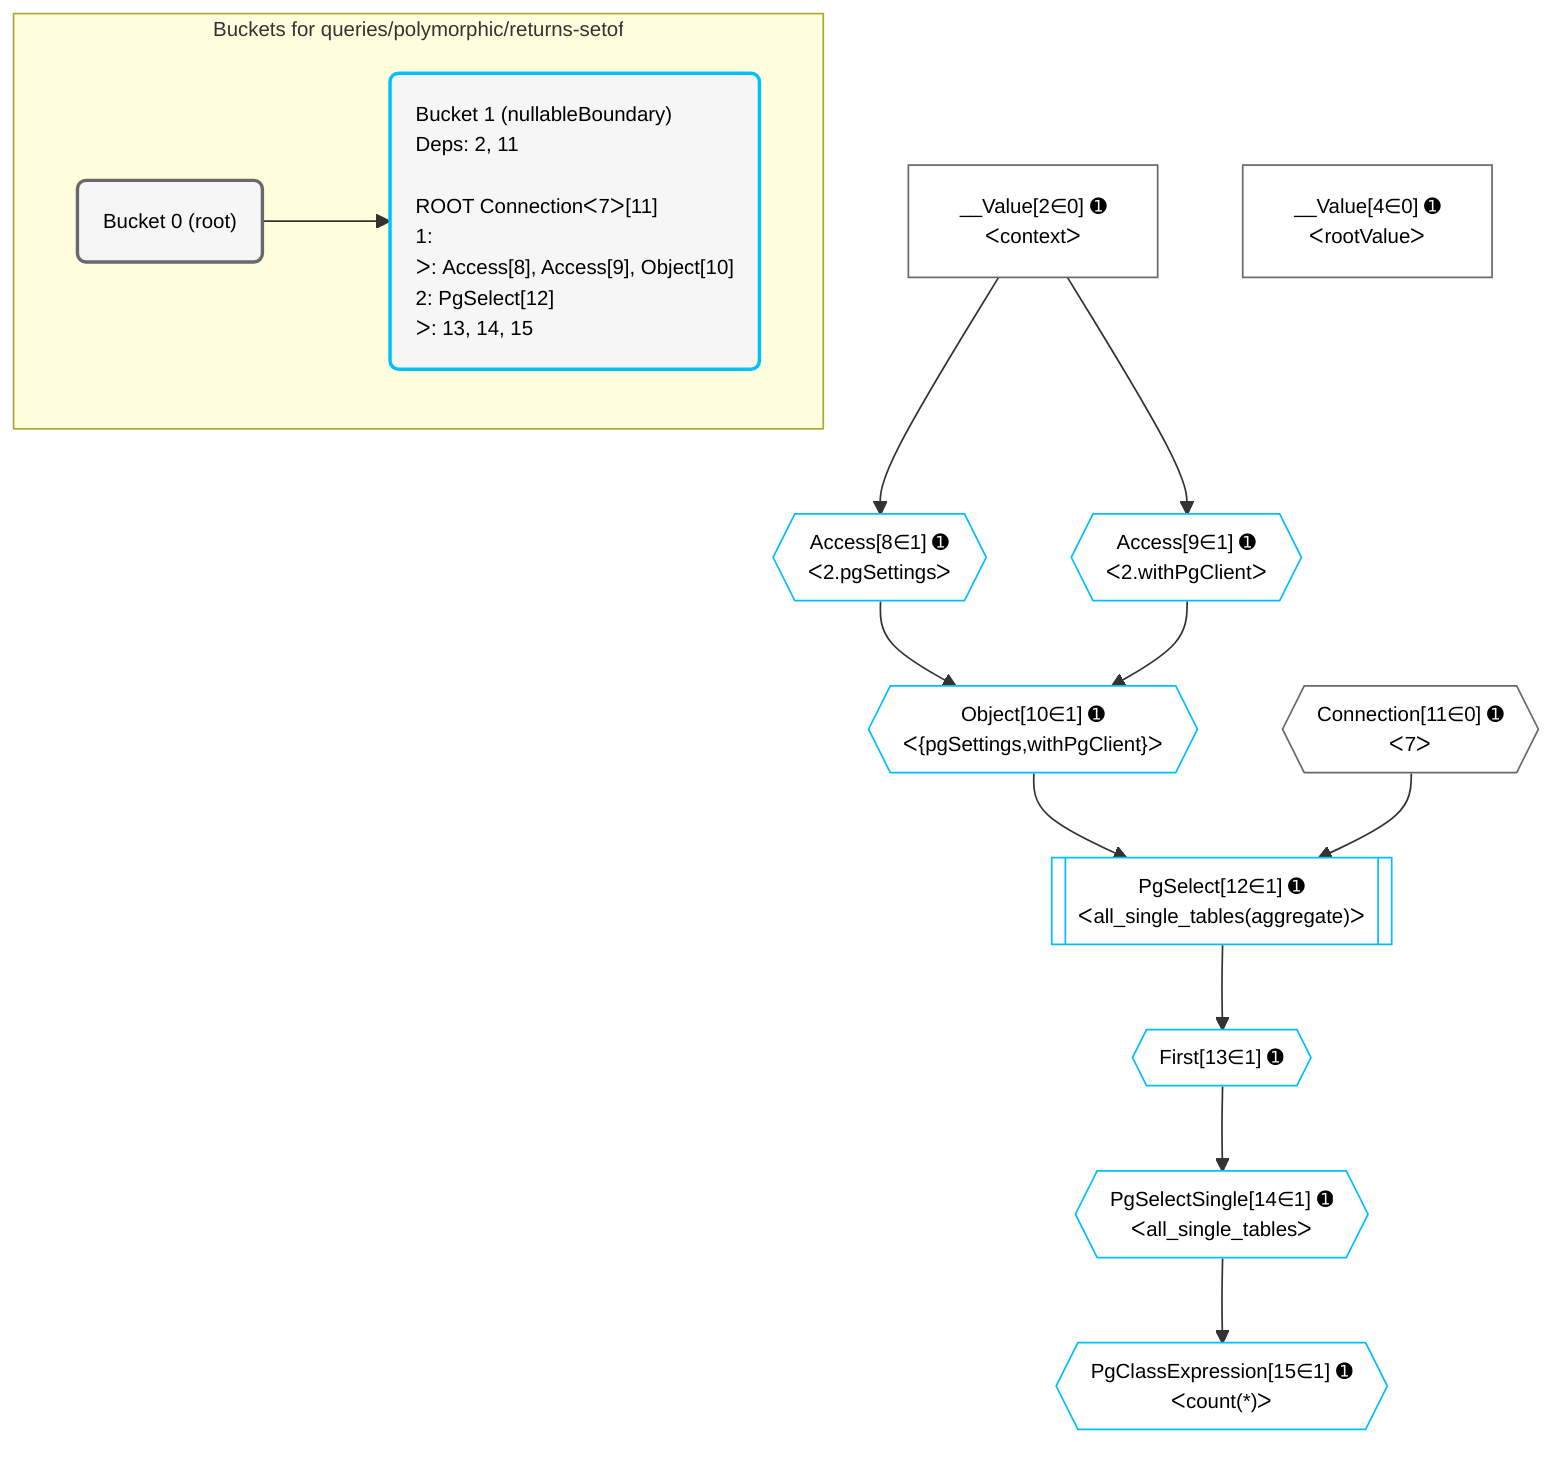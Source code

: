 %%{init: {'themeVariables': { 'fontSize': '12px'}}}%%
graph TD
    classDef path fill:#eee,stroke:#000,color:#000
    classDef plan fill:#fff,stroke-width:1px,color:#000
    classDef itemplan fill:#fff,stroke-width:2px,color:#000
    classDef unbatchedplan fill:#dff,stroke-width:1px,color:#000
    classDef sideeffectplan fill:#fcc,stroke-width:2px,color:#000
    classDef bucket fill:#f6f6f6,color:#000,stroke-width:2px,text-align:left


    %% plan dependencies
    __Value2["__Value[2∈0] ➊<br />ᐸcontextᐳ"]:::plan
    __Value4["__Value[4∈0] ➊<br />ᐸrootValueᐳ"]:::plan
    Connection11{{"Connection[11∈0] ➊<br />ᐸ7ᐳ"}}:::plan
    Object10{{"Object[10∈1] ➊<br />ᐸ{pgSettings,withPgClient}ᐳ"}}:::plan
    Access8{{"Access[8∈1] ➊<br />ᐸ2.pgSettingsᐳ"}}:::plan
    Access9{{"Access[9∈1] ➊<br />ᐸ2.withPgClientᐳ"}}:::plan
    Access8 & Access9 --> Object10
    PgSelect12[["PgSelect[12∈1] ➊<br />ᐸall_single_tables(aggregate)ᐳ"]]:::plan
    Object10 & Connection11 --> PgSelect12
    __Value2 --> Access8
    __Value2 --> Access9
    First13{{"First[13∈1] ➊"}}:::plan
    PgSelect12 --> First13
    PgSelectSingle14{{"PgSelectSingle[14∈1] ➊<br />ᐸall_single_tablesᐳ"}}:::plan
    First13 --> PgSelectSingle14
    PgClassExpression15{{"PgClassExpression[15∈1] ➊<br />ᐸcount(*)ᐳ"}}:::plan
    PgSelectSingle14 --> PgClassExpression15

    %% define steps

    subgraph "Buckets for queries/polymorphic/returns-setof"
    Bucket0("Bucket 0 (root)"):::bucket
    classDef bucket0 stroke:#696969
    class Bucket0,__Value2,__Value4,Connection11 bucket0
    Bucket1("Bucket 1 (nullableBoundary)<br />Deps: 2, 11<br /><br />ROOT Connectionᐸ7ᐳ[11]<br />1: <br />ᐳ: Access[8], Access[9], Object[10]<br />2: PgSelect[12]<br />ᐳ: 13, 14, 15"):::bucket
    classDef bucket1 stroke:#00bfff
    class Bucket1,Access8,Access9,Object10,PgSelect12,First13,PgSelectSingle14,PgClassExpression15 bucket1
    Bucket0 --> Bucket1
    end